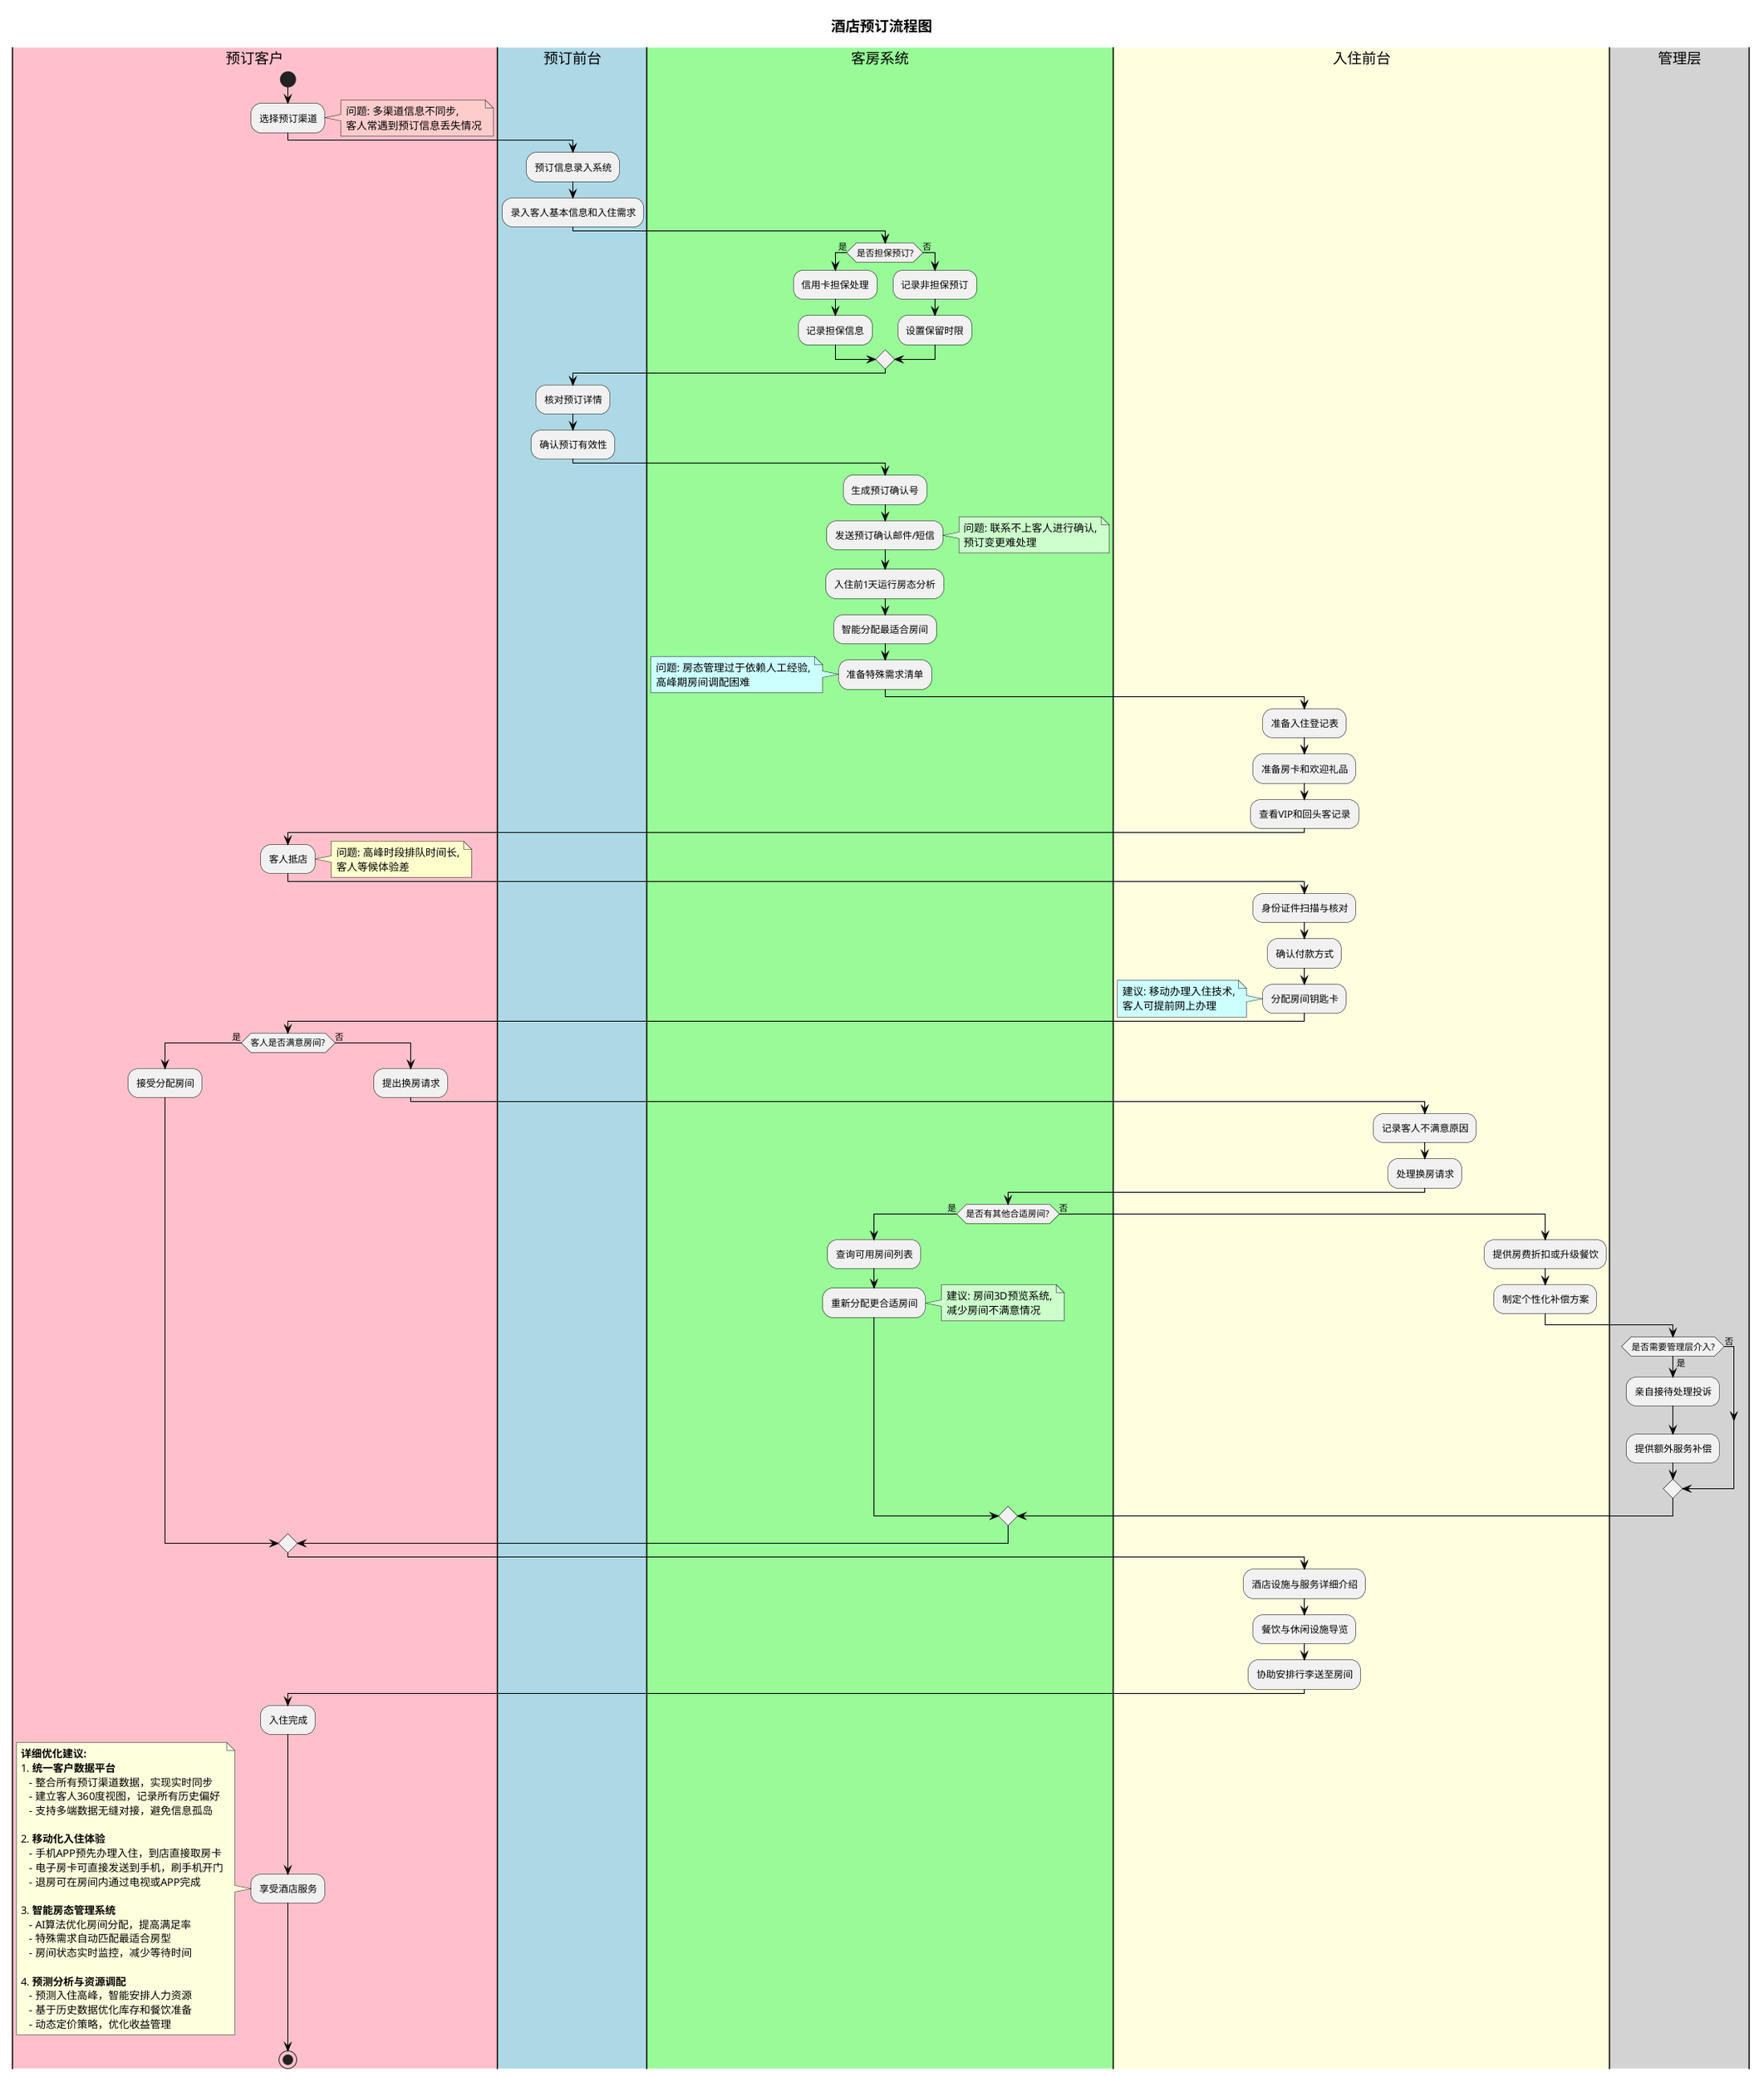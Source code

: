@startuml 酒店预定流程

skinparam handwritten false
skinparam backgroundColor white
skinparam titleBorderRoundCorner 15
skinparam titleFontSize 18
skinparam arrowColor black
skinparam activityBorderColor black

title 酒店预订流程图

|#pink|预订客户|
|#lightblue|预订前台|
|#palegreen|客房系统|
|#lightyellow|入住前台|
|#lightgrey|管理层|



|预订客户|
start
:选择预订渠道;
note right #ffcccc: 问题: 多渠道信息不同步,\n客人常遇到预订信息丢失情况

|预订前台|
:预订信息录入系统;
:录入客人基本信息和入住需求;

|客房系统|
if (是否担保预订?) then (是)
  :信用卡担保处理;
  :记录担保信息;
else (否)
  :记录非担保预订;
  :设置保留时限;
endif

|预订前台|
:核对预订详情;
:确认预订有效性;

|客房系统|
:生成预订确认号;
:发送预订确认邮件/短信;
note right #ccffcc: 问题: 联系不上客人进行确认,\n预订变更难处理

|客房系统|
:入住前1天运行房态分析;
:智能分配最适合房间;
:准备特殊需求清单;
note left #ccffff: 问题: 房态管理过于依赖人工经验,\n高峰期房间调配困难

|入住前台|
:准备入住登记表;
:准备房卡和欢迎礼品;
:查看VIP和回头客记录;



|预订客户|
:客人抵店;
note right #ffffcc: 问题: 高峰时段排队时间长,\n客人等候体验差

|入住前台|
:身份证件扫描与核对;
:确认付款方式;
:分配房间钥匙卡;
note left #ccffff: 建议: 移动办理入住技术,\n客人可提前网上办理

|预订客户|
if (客人是否满意房间?) then (是)
  :接受分配房间;
else (否)
  :提出换房请求;
  
  |入住前台|
  :记录客人不满意原因;
  :处理换房请求;
  
  |客房系统|
  if (是否有其他合适房间?) then (是)
    :查询可用房间列表;
    :重新分配更合适房间;
    note right #ccffcc: 建议: 房间3D预览系统,\n减少房间不满意情况
  else (否)
    |入住前台|
    :提供房费折扣或升级餐饮;
    :制定个性化补偿方案;
    
    |管理层|
    if (是否需要管理层介入?) then (是)
      :亲自接待处理投诉;
      :提供额外服务补偿;
    else (否)
      |入住前台|
    endif
  endif
endif

|入住前台|
:酒店设施与服务详细介绍;
:餐饮与休闲设施导览;
:协助安排行李送至房间;

|预订客户|
:入住完成;
:享受酒店服务;

note 
<b>详细优化建议:</b>
1. <b>统一客户数据平台</b>
   - 整合所有预订渠道数据，实现实时同步
   - 建立客人360度视图，记录所有历史偏好
   - 支持多端数据无缝对接，避免信息孤岛

2. <b>移动化入住体验</b>
   - 手机APP预先办理入住，到店直接取房卡
   - 电子房卡可直接发送到手机，刷手机开门
   - 退房可在房间内通过电视或APP完成

3. <b>智能房态管理系统</b>
   - AI算法优化房间分配，提高满足率
   - 特殊需求自动匹配最适合房型
   - 房间状态实时监控，减少等待时间

4. <b>预测分析与资源调配</b>
   - 预测入住高峰，智能安排人力资源
   - 基于历史数据优化库存和餐饮准备
   - 动态定价策略，优化收益管理
end note

stop

@enduml
